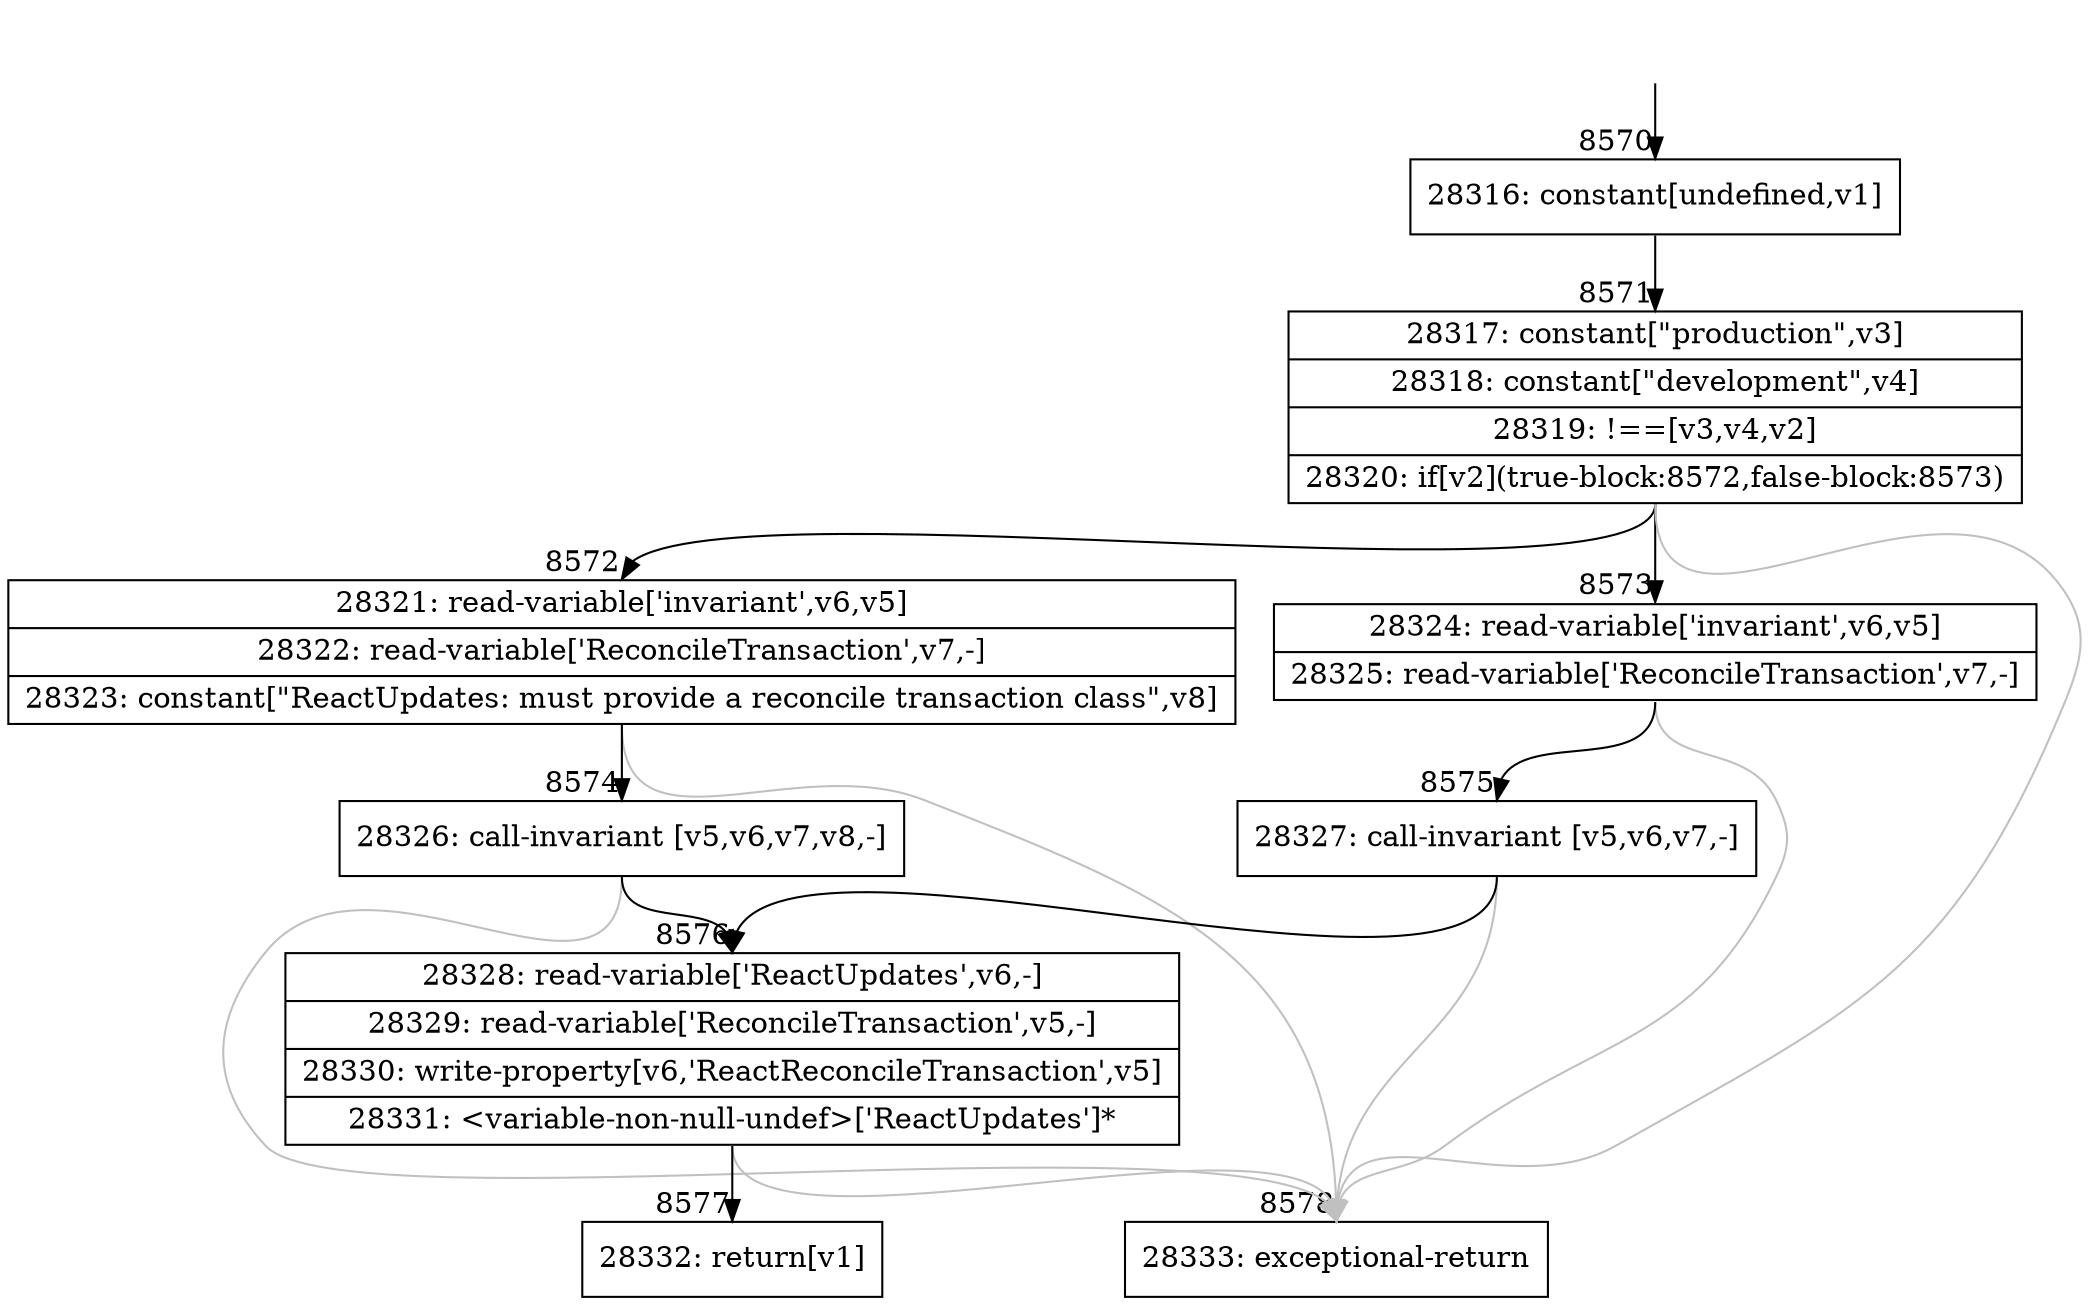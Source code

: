 digraph {
rankdir="TD"
BB_entry634[shape=none,label=""];
BB_entry634 -> BB8570 [tailport=s, headport=n, headlabel="    8570"]
BB8570 [shape=record label="{28316: constant[undefined,v1]}" ] 
BB8570 -> BB8571 [tailport=s, headport=n, headlabel="      8571"]
BB8571 [shape=record label="{28317: constant[\"production\",v3]|28318: constant[\"development\",v4]|28319: !==[v3,v4,v2]|28320: if[v2](true-block:8572,false-block:8573)}" ] 
BB8571 -> BB8572 [tailport=s, headport=n, headlabel="      8572"]
BB8571 -> BB8573 [tailport=s, headport=n, headlabel="      8573"]
BB8571 -> BB8578 [tailport=s, headport=n, color=gray, headlabel="      8578"]
BB8572 [shape=record label="{28321: read-variable['invariant',v6,v5]|28322: read-variable['ReconcileTransaction',v7,-]|28323: constant[\"ReactUpdates: must provide a reconcile transaction class\",v8]}" ] 
BB8572 -> BB8574 [tailport=s, headport=n, headlabel="      8574"]
BB8572 -> BB8578 [tailport=s, headport=n, color=gray]
BB8573 [shape=record label="{28324: read-variable['invariant',v6,v5]|28325: read-variable['ReconcileTransaction',v7,-]}" ] 
BB8573 -> BB8575 [tailport=s, headport=n, headlabel="      8575"]
BB8573 -> BB8578 [tailport=s, headport=n, color=gray]
BB8574 [shape=record label="{28326: call-invariant [v5,v6,v7,v8,-]}" ] 
BB8574 -> BB8576 [tailport=s, headport=n, headlabel="      8576"]
BB8574 -> BB8578 [tailport=s, headport=n, color=gray]
BB8575 [shape=record label="{28327: call-invariant [v5,v6,v7,-]}" ] 
BB8575 -> BB8576 [tailport=s, headport=n]
BB8575 -> BB8578 [tailport=s, headport=n, color=gray]
BB8576 [shape=record label="{28328: read-variable['ReactUpdates',v6,-]|28329: read-variable['ReconcileTransaction',v5,-]|28330: write-property[v6,'ReactReconcileTransaction',v5]|28331: \<variable-non-null-undef\>['ReactUpdates']*}" ] 
BB8576 -> BB8577 [tailport=s, headport=n, headlabel="      8577"]
BB8576 -> BB8578 [tailport=s, headport=n, color=gray]
BB8577 [shape=record label="{28332: return[v1]}" ] 
BB8578 [shape=record label="{28333: exceptional-return}" ] 
//#$~ 15010
}
